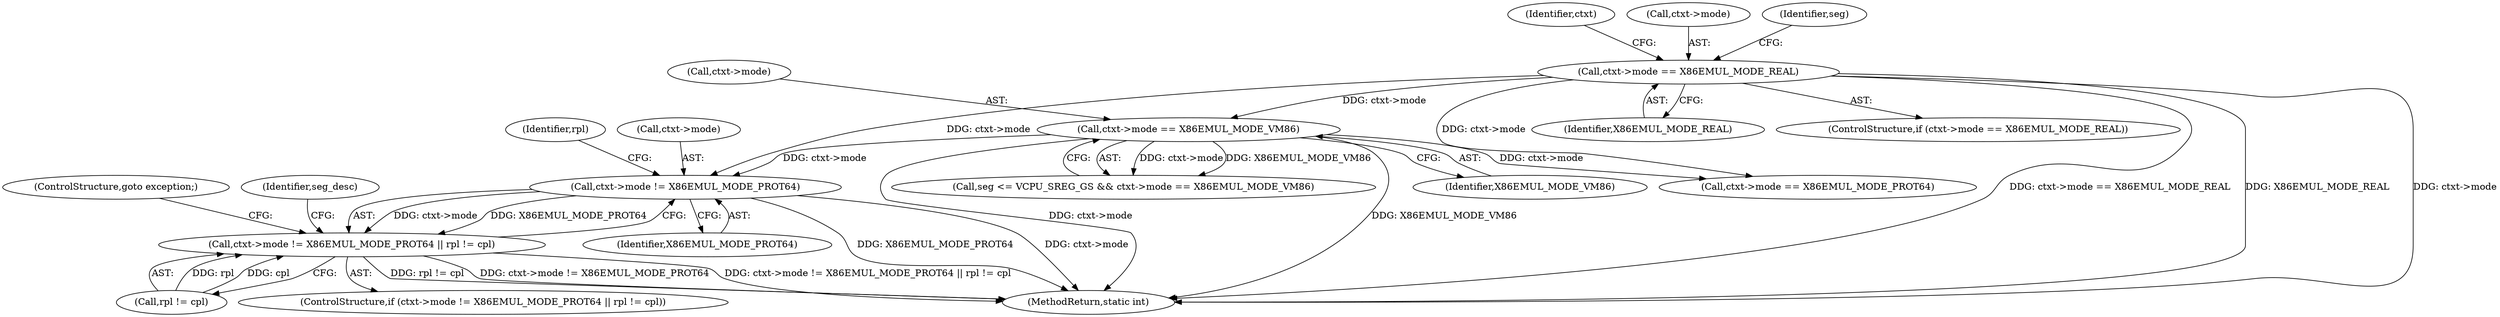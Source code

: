 digraph "0_linux_33ab91103b3415e12457e3104f0e4517ce12d0f3@pointer" {
"1000257" [label="(Call,ctxt->mode != X86EMUL_MODE_PROT64)"];
"1000158" [label="(Call,ctxt->mode == X86EMUL_MODE_REAL)"];
"1000185" [label="(Call,ctxt->mode == X86EMUL_MODE_VM86)"];
"1000256" [label="(Call,ctxt->mode != X86EMUL_MODE_PROT64 || rpl != cpl)"];
"1000261" [label="(Identifier,X86EMUL_MODE_PROT64)"];
"1000265" [label="(ControlStructure,goto exception;)"];
"1000258" [label="(Call,ctxt->mode)"];
"1000162" [label="(Identifier,X86EMUL_MODE_REAL)"];
"1000268" [label="(Identifier,seg_desc)"];
"1000165" [label="(Identifier,ctxt)"];
"1000189" [label="(Identifier,X86EMUL_MODE_VM86)"];
"1000633" [label="(MethodReturn,static int)"];
"1000157" [label="(ControlStructure,if (ctxt->mode == X86EMUL_MODE_REAL))"];
"1000159" [label="(Call,ctxt->mode)"];
"1000257" [label="(Call,ctxt->mode != X86EMUL_MODE_PROT64)"];
"1000262" [label="(Call,rpl != cpl)"];
"1000255" [label="(ControlStructure,if (ctxt->mode != X86EMUL_MODE_PROT64 || rpl != cpl))"];
"1000186" [label="(Call,ctxt->mode)"];
"1000183" [label="(Identifier,seg)"];
"1000263" [label="(Identifier,rpl)"];
"1000158" [label="(Call,ctxt->mode == X86EMUL_MODE_REAL)"];
"1000256" [label="(Call,ctxt->mode != X86EMUL_MODE_PROT64 || rpl != cpl)"];
"1000568" [label="(Call,ctxt->mode == X86EMUL_MODE_PROT64)"];
"1000181" [label="(Call,seg <= VCPU_SREG_GS && ctxt->mode == X86EMUL_MODE_VM86)"];
"1000185" [label="(Call,ctxt->mode == X86EMUL_MODE_VM86)"];
"1000257" -> "1000256"  [label="AST: "];
"1000257" -> "1000261"  [label="CFG: "];
"1000258" -> "1000257"  [label="AST: "];
"1000261" -> "1000257"  [label="AST: "];
"1000263" -> "1000257"  [label="CFG: "];
"1000256" -> "1000257"  [label="CFG: "];
"1000257" -> "1000633"  [label="DDG: ctxt->mode"];
"1000257" -> "1000633"  [label="DDG: X86EMUL_MODE_PROT64"];
"1000257" -> "1000256"  [label="DDG: ctxt->mode"];
"1000257" -> "1000256"  [label="DDG: X86EMUL_MODE_PROT64"];
"1000158" -> "1000257"  [label="DDG: ctxt->mode"];
"1000185" -> "1000257"  [label="DDG: ctxt->mode"];
"1000158" -> "1000157"  [label="AST: "];
"1000158" -> "1000162"  [label="CFG: "];
"1000159" -> "1000158"  [label="AST: "];
"1000162" -> "1000158"  [label="AST: "];
"1000165" -> "1000158"  [label="CFG: "];
"1000183" -> "1000158"  [label="CFG: "];
"1000158" -> "1000633"  [label="DDG: ctxt->mode"];
"1000158" -> "1000633"  [label="DDG: ctxt->mode == X86EMUL_MODE_REAL"];
"1000158" -> "1000633"  [label="DDG: X86EMUL_MODE_REAL"];
"1000158" -> "1000185"  [label="DDG: ctxt->mode"];
"1000158" -> "1000568"  [label="DDG: ctxt->mode"];
"1000185" -> "1000181"  [label="AST: "];
"1000185" -> "1000189"  [label="CFG: "];
"1000186" -> "1000185"  [label="AST: "];
"1000189" -> "1000185"  [label="AST: "];
"1000181" -> "1000185"  [label="CFG: "];
"1000185" -> "1000633"  [label="DDG: ctxt->mode"];
"1000185" -> "1000633"  [label="DDG: X86EMUL_MODE_VM86"];
"1000185" -> "1000181"  [label="DDG: ctxt->mode"];
"1000185" -> "1000181"  [label="DDG: X86EMUL_MODE_VM86"];
"1000185" -> "1000568"  [label="DDG: ctxt->mode"];
"1000256" -> "1000255"  [label="AST: "];
"1000256" -> "1000262"  [label="CFG: "];
"1000262" -> "1000256"  [label="AST: "];
"1000265" -> "1000256"  [label="CFG: "];
"1000268" -> "1000256"  [label="CFG: "];
"1000256" -> "1000633"  [label="DDG: rpl != cpl"];
"1000256" -> "1000633"  [label="DDG: ctxt->mode != X86EMUL_MODE_PROT64"];
"1000256" -> "1000633"  [label="DDG: ctxt->mode != X86EMUL_MODE_PROT64 || rpl != cpl"];
"1000262" -> "1000256"  [label="DDG: rpl"];
"1000262" -> "1000256"  [label="DDG: cpl"];
}
